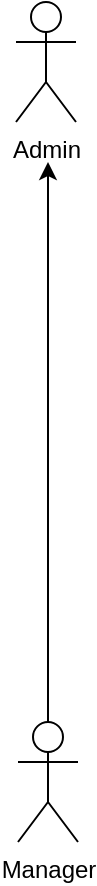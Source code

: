 <mxfile version="27.0.6">
  <diagram name="Página-1" id="3Tkk99SvuFLhE5X-C03o">
    <mxGraphModel dx="1202" dy="1456" grid="1" gridSize="10" guides="1" tooltips="1" connect="1" arrows="1" fold="1" page="1" pageScale="1" pageWidth="827" pageHeight="1169" math="0" shadow="0">
      <root>
        <mxCell id="0" />
        <mxCell id="1" parent="0" />
        <mxCell id="tmvaz4x90wZOpn-WAA71-1" value="Admin" style="shape=umlActor;verticalLabelPosition=bottom;verticalAlign=top;html=1;outlineConnect=0;" vertex="1" parent="1">
          <mxGeometry x="60" y="270" width="30" height="60" as="geometry" />
        </mxCell>
        <mxCell id="tmvaz4x90wZOpn-WAA71-6" style="edgeStyle=orthogonalEdgeStyle;rounded=0;orthogonalLoop=1;jettySize=auto;html=1;" edge="1" parent="1" source="tmvaz4x90wZOpn-WAA71-2">
          <mxGeometry relative="1" as="geometry">
            <mxPoint x="76.0" y="350" as="targetPoint" />
          </mxGeometry>
        </mxCell>
        <mxCell id="tmvaz4x90wZOpn-WAA71-2" value="Manager" style="shape=umlActor;verticalLabelPosition=bottom;verticalAlign=top;html=1;outlineConnect=0;" vertex="1" parent="1">
          <mxGeometry x="61" y="630" width="30" height="60" as="geometry" />
        </mxCell>
      </root>
    </mxGraphModel>
  </diagram>
</mxfile>
